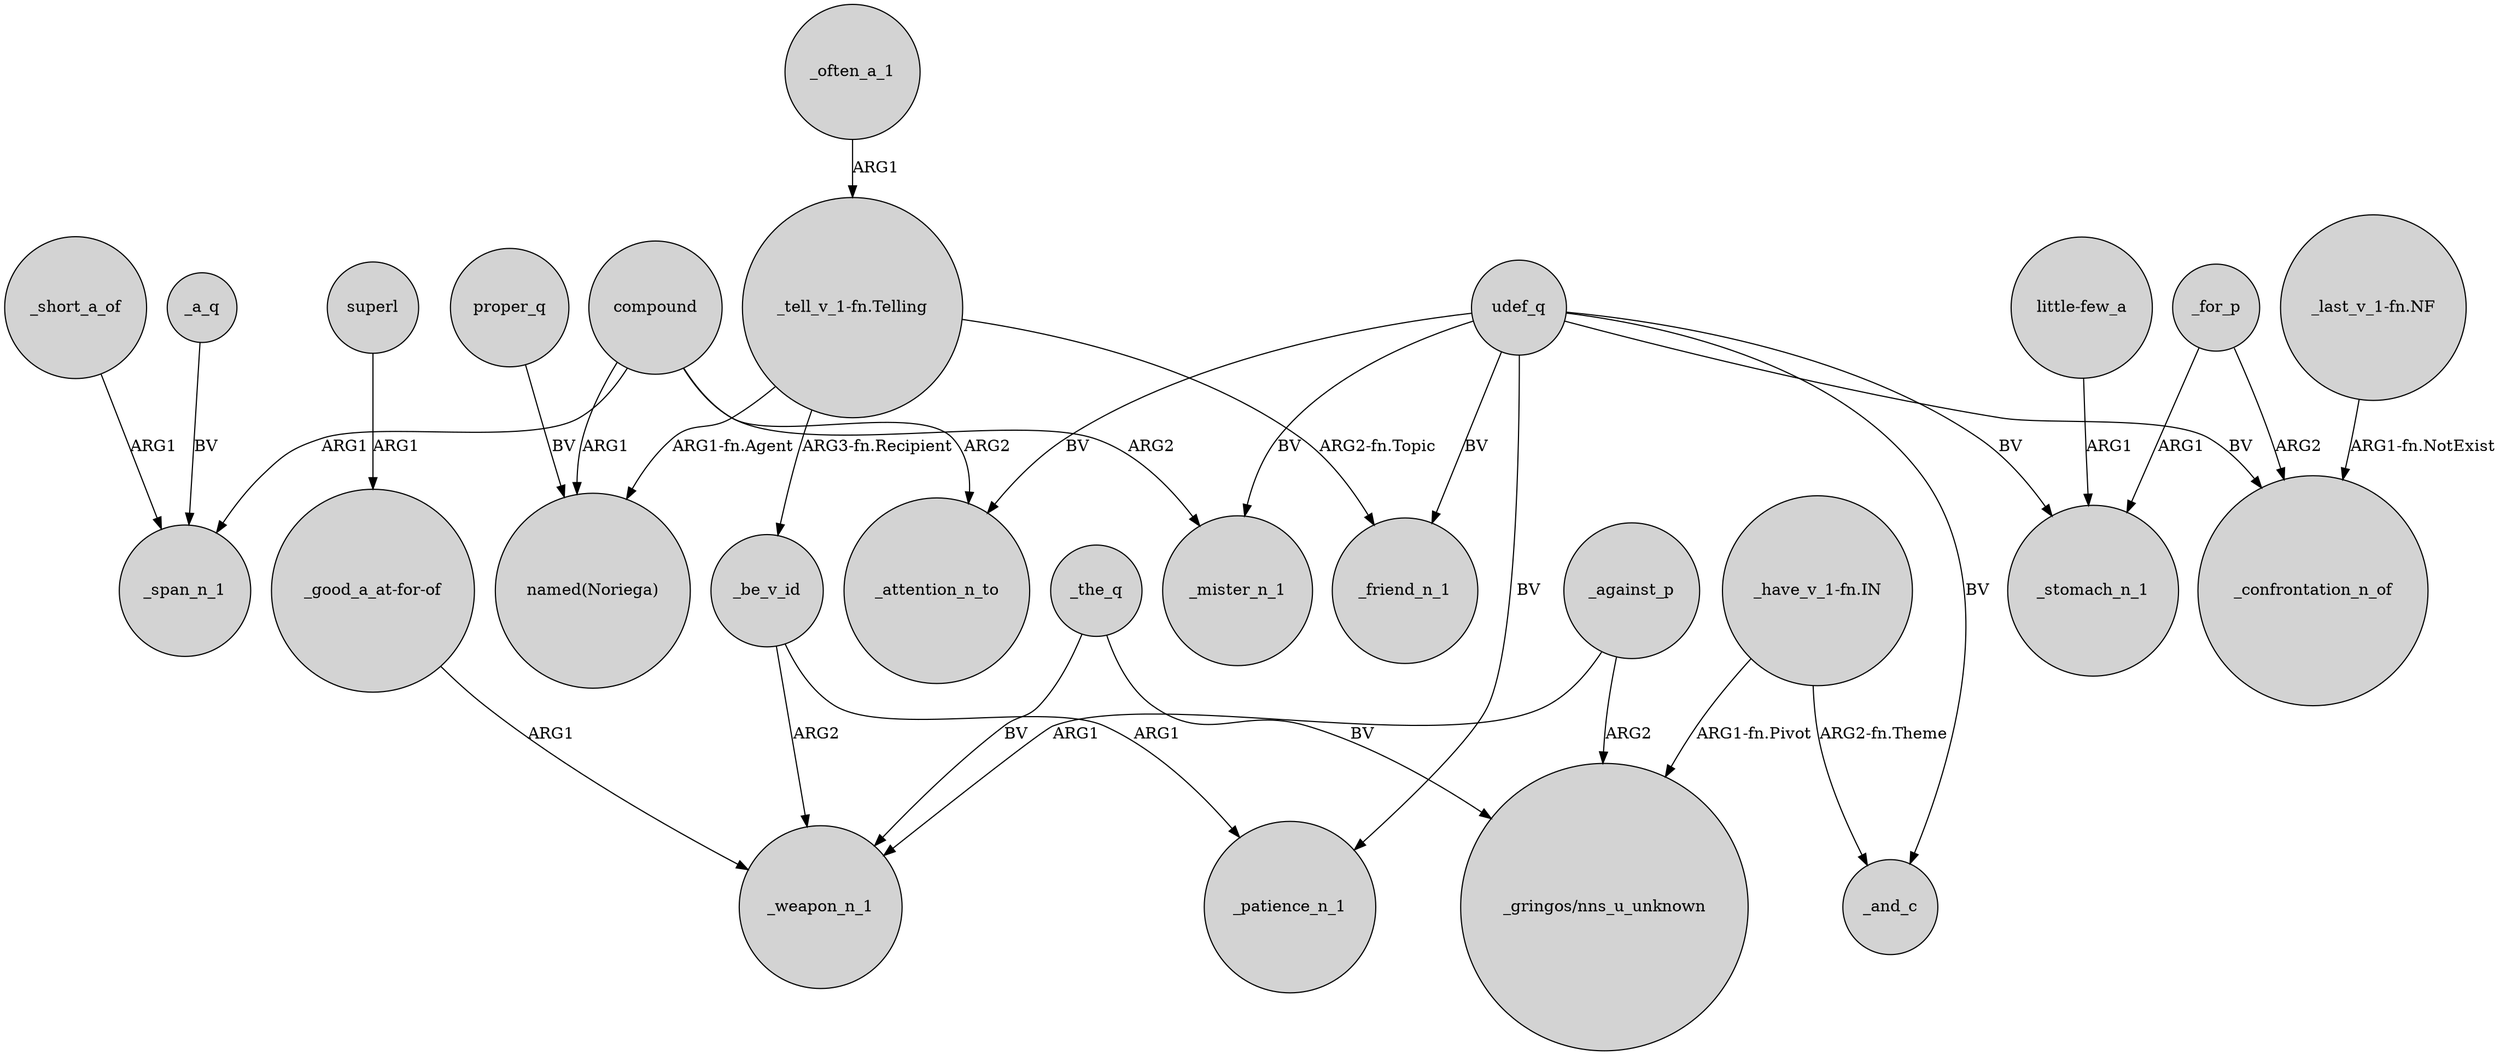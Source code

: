 digraph {
	node [shape=circle style=filled]
	compound -> _span_n_1 [label=ARG1]
	"_tell_v_1-fn.Telling" -> _be_v_id [label="ARG3-fn.Recipient"]
	compound -> _mister_n_1 [label=ARG2]
	udef_q -> _mister_n_1 [label=BV]
	udef_q -> _patience_n_1 [label=BV]
	"_tell_v_1-fn.Telling" -> _friend_n_1 [label="ARG2-fn.Topic"]
	"_have_v_1-fn.IN" -> _and_c [label="ARG2-fn.Theme"]
	"_good_a_at-for-of" -> _weapon_n_1 [label=ARG1]
	_a_q -> _span_n_1 [label=BV]
	_the_q -> "_gringos/nns_u_unknown" [label=BV]
	"little-few_a" -> _stomach_n_1 [label=ARG1]
	udef_q -> _stomach_n_1 [label=BV]
	_against_p -> "_gringos/nns_u_unknown" [label=ARG2]
	proper_q -> "named(Noriega)" [label=BV]
	"_last_v_1-fn.NF" -> _confrontation_n_of [label="ARG1-fn.NotExist"]
	_for_p -> _confrontation_n_of [label=ARG2]
	_short_a_of -> _span_n_1 [label=ARG1]
	udef_q -> _confrontation_n_of [label=BV]
	_be_v_id -> _weapon_n_1 [label=ARG2]
	compound -> "named(Noriega)" [label=ARG1]
	superl -> "_good_a_at-for-of" [label=ARG1]
	_often_a_1 -> "_tell_v_1-fn.Telling" [label=ARG1]
	_against_p -> _weapon_n_1 [label=ARG1]
	udef_q -> _friend_n_1 [label=BV]
	_for_p -> _stomach_n_1 [label=ARG1]
	_the_q -> _weapon_n_1 [label=BV]
	"_tell_v_1-fn.Telling" -> "named(Noriega)" [label="ARG1-fn.Agent"]
	compound -> _attention_n_to [label=ARG2]
	"_have_v_1-fn.IN" -> "_gringos/nns_u_unknown" [label="ARG1-fn.Pivot"]
	udef_q -> _and_c [label=BV]
	_be_v_id -> _patience_n_1 [label=ARG1]
	udef_q -> _attention_n_to [label=BV]
}
